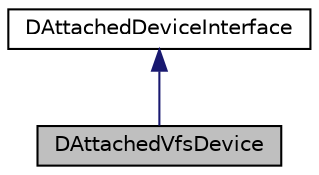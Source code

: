 digraph "DAttachedVfsDevice"
{
  edge [fontname="Helvetica",fontsize="10",labelfontname="Helvetica",labelfontsize="10"];
  node [fontname="Helvetica",fontsize="10",shape=record];
  Node2 [label="DAttachedVfsDevice",height=0.2,width=0.4,color="black", fillcolor="grey75", style="filled", fontcolor="black"];
  Node3 -> Node2 [dir="back",color="midnightblue",fontsize="10",style="solid",fontname="Helvetica"];
  Node3 [label="DAttachedDeviceInterface",height=0.2,width=0.4,color="black", fillcolor="white", style="filled",URL="$class_d_attached_device_interface.html"];
}
